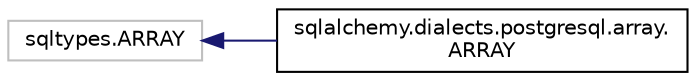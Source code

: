 digraph "Graphical Class Hierarchy"
{
 // LATEX_PDF_SIZE
  edge [fontname="Helvetica",fontsize="10",labelfontname="Helvetica",labelfontsize="10"];
  node [fontname="Helvetica",fontsize="10",shape=record];
  rankdir="LR";
  Node1771 [label="sqltypes.ARRAY",height=0.2,width=0.4,color="grey75", fillcolor="white", style="filled",tooltip=" "];
  Node1771 -> Node0 [dir="back",color="midnightblue",fontsize="10",style="solid",fontname="Helvetica"];
  Node0 [label="sqlalchemy.dialects.postgresql.array.\lARRAY",height=0.2,width=0.4,color="black", fillcolor="white", style="filled",URL="$classsqlalchemy_1_1dialects_1_1postgresql_1_1array_1_1ARRAY.html",tooltip=" "];
}
